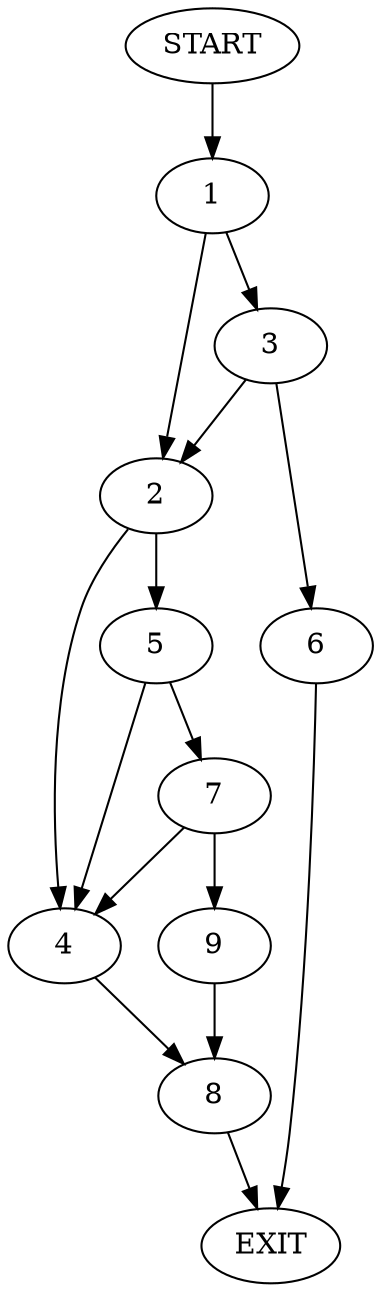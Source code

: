 digraph {
0 [label="START"]
10 [label="EXIT"]
0 -> 1
1 -> 2
1 -> 3
2 -> 4
2 -> 5
3 -> 2
3 -> 6
6 -> 10
5 -> 4
5 -> 7
4 -> 8
7 -> 4
7 -> 9
9 -> 8
8 -> 10
}
